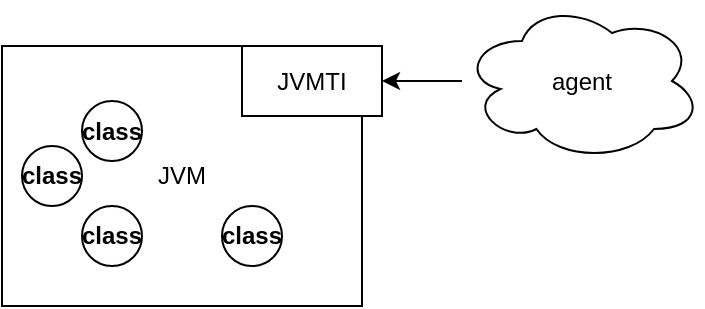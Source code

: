 <mxfile version="20.3.0" type="github">
  <diagram id="fmr1JvFrboBxXgLPLd9U" name="第 1 页">
    <mxGraphModel dx="1360" dy="802" grid="1" gridSize="10" guides="1" tooltips="1" connect="1" arrows="1" fold="1" page="1" pageScale="1" pageWidth="827" pageHeight="1169" math="0" shadow="0">
      <root>
        <mxCell id="0" />
        <mxCell id="1" parent="0" />
        <mxCell id="Zw424GaXXL6_fNl9BFak-2" value="JVM" style="rounded=0;whiteSpace=wrap;html=1;" vertex="1" parent="1">
          <mxGeometry x="110" y="170" width="180" height="130" as="geometry" />
        </mxCell>
        <mxCell id="Zw424GaXXL6_fNl9BFak-3" value="JVMTI" style="rounded=0;whiteSpace=wrap;html=1;" vertex="1" parent="1">
          <mxGeometry x="230" y="170" width="70" height="35" as="geometry" />
        </mxCell>
        <mxCell id="Zw424GaXXL6_fNl9BFak-6" style="edgeStyle=orthogonalEdgeStyle;rounded=0;orthogonalLoop=1;jettySize=auto;html=1;" edge="1" parent="1" source="Zw424GaXXL6_fNl9BFak-5" target="Zw424GaXXL6_fNl9BFak-3">
          <mxGeometry relative="1" as="geometry" />
        </mxCell>
        <mxCell id="Zw424GaXXL6_fNl9BFak-5" value="agent" style="ellipse;shape=cloud;whiteSpace=wrap;html=1;" vertex="1" parent="1">
          <mxGeometry x="340" y="147.5" width="120" height="80" as="geometry" />
        </mxCell>
        <mxCell id="Zw424GaXXL6_fNl9BFak-8" value="class" style="ellipse;whiteSpace=wrap;html=1;aspect=fixed;fontStyle=1" vertex="1" parent="1">
          <mxGeometry x="120" y="220" width="30" height="30" as="geometry" />
        </mxCell>
        <mxCell id="Zw424GaXXL6_fNl9BFak-9" value="class" style="ellipse;whiteSpace=wrap;html=1;aspect=fixed;fontStyle=1" vertex="1" parent="1">
          <mxGeometry x="220" y="250" width="30" height="30" as="geometry" />
        </mxCell>
        <mxCell id="Zw424GaXXL6_fNl9BFak-10" value="class" style="ellipse;whiteSpace=wrap;html=1;aspect=fixed;fontStyle=1" vertex="1" parent="1">
          <mxGeometry x="150" y="250" width="30" height="30" as="geometry" />
        </mxCell>
        <mxCell id="Zw424GaXXL6_fNl9BFak-11" value="class" style="ellipse;whiteSpace=wrap;html=1;aspect=fixed;fontStyle=1" vertex="1" parent="1">
          <mxGeometry x="150" y="197.5" width="30" height="30" as="geometry" />
        </mxCell>
      </root>
    </mxGraphModel>
  </diagram>
</mxfile>

